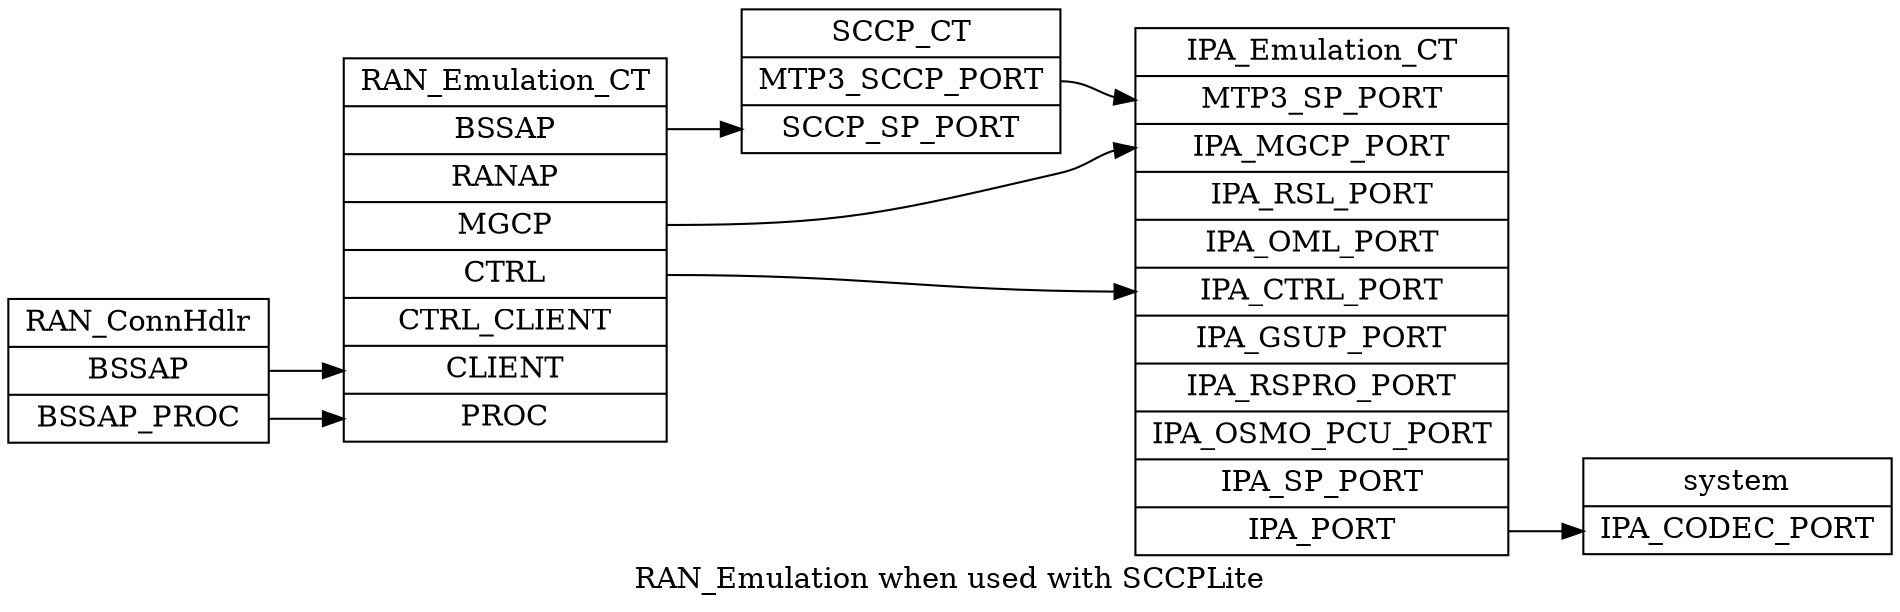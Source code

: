 digraph G {
	rankdir = LR;
	label = "RAN_Emulation when used with SCCPLite";

	"RAN_ConnHdlr" [
		shape = "record"
		label = "<f0> RAN_ConnHdlr | <BSSAP> BSSAP | <BSSAP_PROC> BSSAP_PROC"
	];

	"RAN_Emulation_CT" [
		shape = "record"
		label = "<f0> RAN_Emulation_CT | <BSSAP> BSSAP | <RANAP> RANAP | <MGCP> MGCP | <CTRL> CTRL | <CTRL_CLIENT> CTRL_CLIENT | <CLIENT> CLIENT | <PROC> PROC"
	];

	"SCCP_CT" [
		shape = "record"
		label = "<f0> SCCP_CT | <MTP3_SCCP_PORT> MTP3_SCCP_PORT | <SCCP_SP_PORT> SCCP_SP_PORT"
	];

	"IPA_Emulation_CT" [
		shape = "record"
		label = "<f0> IPA_Emulation_CT | <MTP3_SP_PORT> MTP3_SP_PORT | <IPA_MGCP_PORT> IPA_MGCP_PORT | <IPA_RSL_PORT> IPA_RSL_PORT | <IPA_OML_PORT> IPA_OML_PORT | <IPA_CTRL_PORT> IPA_CTRL_PORT | <IPA_GSUP_PORT> IPA_GSUP_PORT | <IPA_RSPRO_PORT> IPA_RSPRO_PORT | <IPA_OSMO_PCU_PORT> IPA_OSMO_PCU_PORT | <IPA_SP_PORT> IPA_SP_PORT | <IPA_PORT> IPA_PORT"
	];

	"system" [
		shape = "record"
		label = "<f0> system | <IPA_CODEC_PORT> IPA_CODEC_PORT"
	];

	"RAN_ConnHdlr":BSSAP -> "RAN_Emulation_CT":CLIENT
	"RAN_ConnHdlr":BSSAP_PROC -> "RAN_Emulation_CT":PROC

	"RAN_Emulation_CT":BSSAP -> "SCCP_CT":SCCP_SP_PORT
	"RAN_Emulation_CT":MGCP -> "IPA_Emulation_CT":IPA_MGCP_PORT
	"RAN_Emulation_CT":CTRL -> "IPA_Emulation_CT":IPA_CTRL_PORT

	"SCCP_CT":MTP3_SCCP_PORT -> "IPA_Emulation_CT":MTP3_SP_PORT
	"IPA_Emulation_CT":IPA_PORT -> "system":IPA_CODEC_PORT
}
